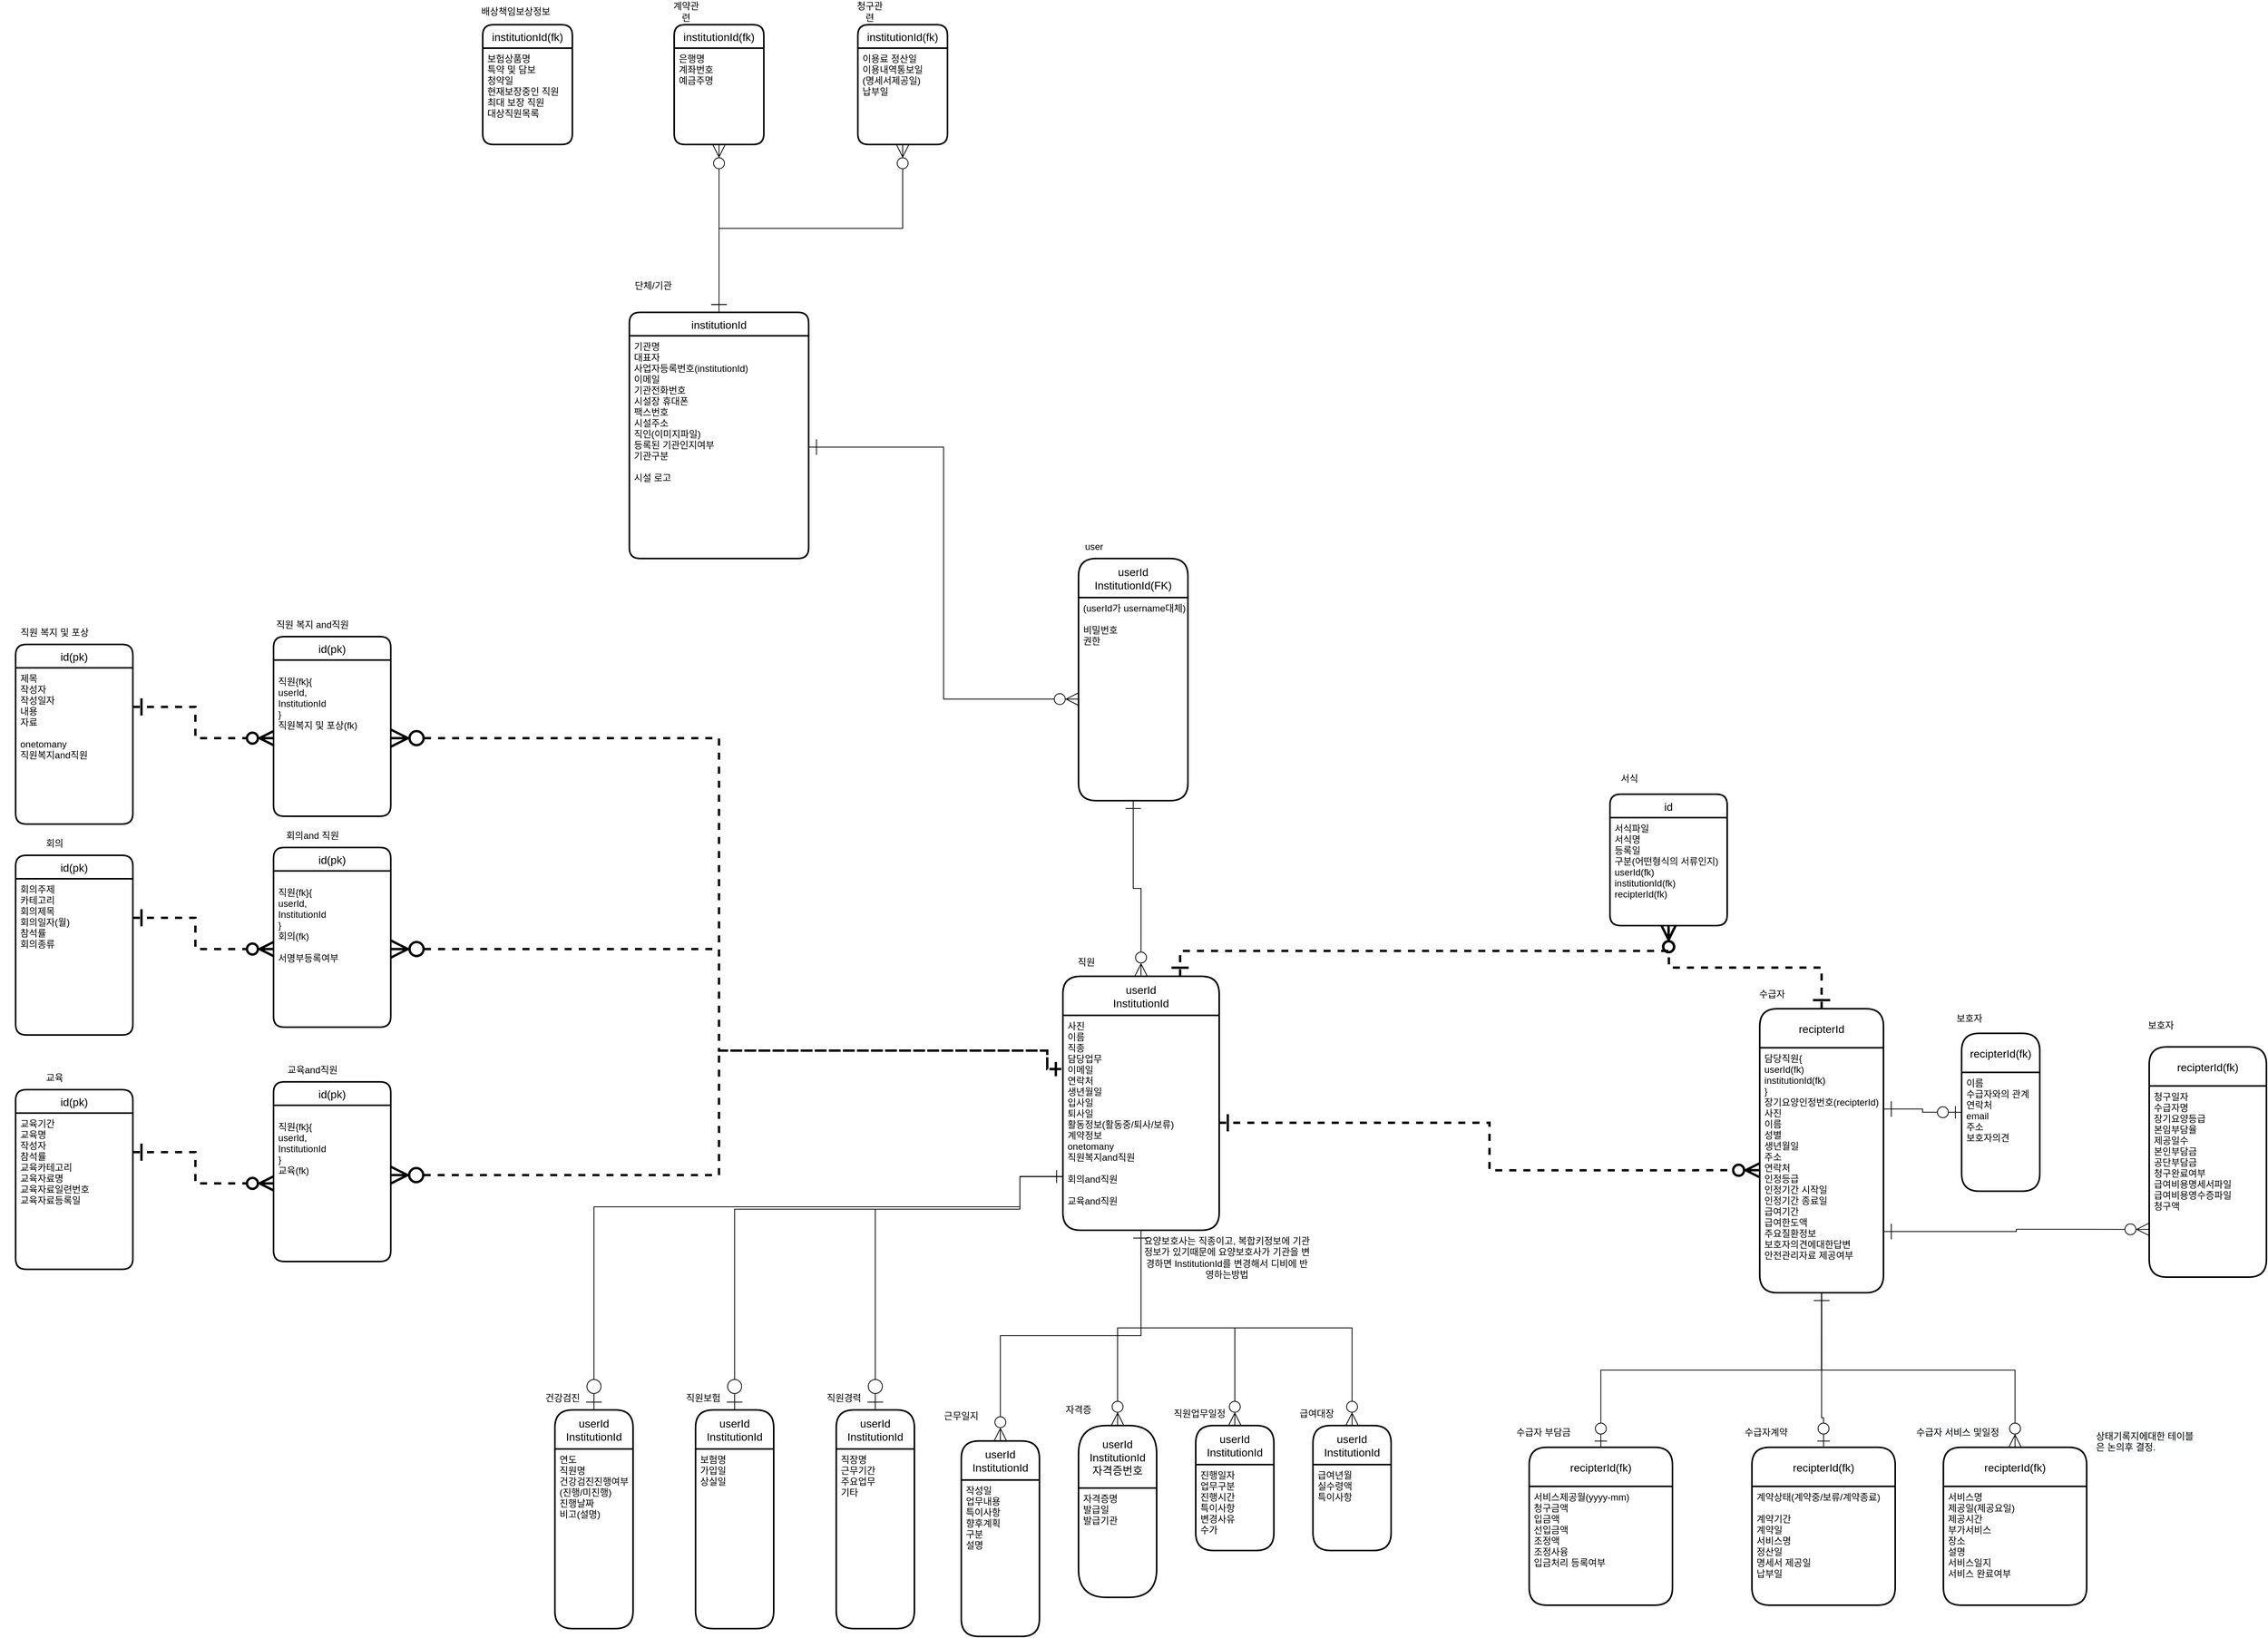 <mxfile version="17.4.5" type="github">
  <diagram id="R2lEEEUBdFMjLlhIrx00" name="Page-1">
    <mxGraphModel dx="5253" dy="3680" grid="1" gridSize="10" guides="1" tooltips="1" connect="1" arrows="1" fold="1" page="1" pageScale="1" pageWidth="850" pageHeight="1100" math="0" shadow="0" extFonts="Permanent Marker^https://fonts.googleapis.com/css?family=Permanent+Marker">
      <root>
        <mxCell id="0" />
        <mxCell id="1" parent="0" />
        <mxCell id="DIDQX_OVSp32dabbZ__B-63" style="edgeStyle=orthogonalEdgeStyle;rounded=0;orthogonalLoop=1;jettySize=auto;html=1;exitX=0.5;exitY=1;exitDx=0;exitDy=0;entryX=0.5;entryY=0;entryDx=0;entryDy=0;startArrow=ERone;startFill=0;endArrow=ERzeroToMany;endFill=0;startSize=18;endSize=14;" edge="1" parent="1" source="DIDQX_OVSp32dabbZ__B-9" target="DIDQX_OVSp32dabbZ__B-27">
          <mxGeometry relative="1" as="geometry" />
        </mxCell>
        <mxCell id="DIDQX_OVSp32dabbZ__B-64" style="edgeStyle=orthogonalEdgeStyle;rounded=0;orthogonalLoop=1;jettySize=auto;html=1;exitX=0.5;exitY=1;exitDx=0;exitDy=0;startArrow=ERone;startFill=0;endArrow=ERzeroToMany;endFill=0;startSize=18;endSize=14;" edge="1" parent="1" source="DIDQX_OVSp32dabbZ__B-9" target="DIDQX_OVSp32dabbZ__B-25">
          <mxGeometry relative="1" as="geometry">
            <mxPoint x="230" y="480" as="sourcePoint" />
            <mxPoint x="530" y="580" as="targetPoint" />
          </mxGeometry>
        </mxCell>
        <mxCell id="DIDQX_OVSp32dabbZ__B-65" style="edgeStyle=orthogonalEdgeStyle;rounded=0;orthogonalLoop=1;jettySize=auto;html=1;exitX=0.5;exitY=1;exitDx=0;exitDy=0;startArrow=ERone;startFill=0;endArrow=ERzeroToMany;endFill=0;startSize=18;endSize=14;entryX=0.5;entryY=0;entryDx=0;entryDy=0;" edge="1" parent="1" source="DIDQX_OVSp32dabbZ__B-9" target="DIDQX_OVSp32dabbZ__B-14">
          <mxGeometry relative="1" as="geometry">
            <mxPoint x="230" y="480" as="sourcePoint" />
            <mxPoint x="380" y="580" as="targetPoint" />
          </mxGeometry>
        </mxCell>
        <mxCell id="DIDQX_OVSp32dabbZ__B-66" style="edgeStyle=orthogonalEdgeStyle;rounded=0;orthogonalLoop=1;jettySize=auto;html=1;exitX=0.5;exitY=1;exitDx=0;exitDy=0;startArrow=ERone;startFill=0;endArrow=ERzeroToMany;endFill=0;startSize=18;endSize=14;entryX=0.5;entryY=0;entryDx=0;entryDy=0;" edge="1" parent="1" source="DIDQX_OVSp32dabbZ__B-9" target="DIDQX_OVSp32dabbZ__B-18">
          <mxGeometry relative="1" as="geometry">
            <mxPoint x="230" y="480" as="sourcePoint" />
            <mxPoint x="230" y="580" as="targetPoint" />
          </mxGeometry>
        </mxCell>
        <mxCell id="DIDQX_OVSp32dabbZ__B-67" style="edgeStyle=orthogonalEdgeStyle;rounded=0;orthogonalLoop=1;jettySize=auto;html=1;exitX=1;exitY=0.5;exitDx=0;exitDy=0;startArrow=ERone;startFill=0;endArrow=ERzeroToMany;endFill=0;startSize=18;endSize=14;entryX=0;entryY=0.5;entryDx=0;entryDy=0;" edge="1" parent="1" source="DIDQX_OVSp32dabbZ__B-3" target="DIDQX_OVSp32dabbZ__B-7">
          <mxGeometry relative="1" as="geometry">
            <mxPoint x="-360" y="30" as="sourcePoint" />
            <mxPoint x="-510" y="130" as="targetPoint" />
          </mxGeometry>
        </mxCell>
        <mxCell id="DIDQX_OVSp32dabbZ__B-68" style="edgeStyle=orthogonalEdgeStyle;rounded=0;orthogonalLoop=1;jettySize=auto;html=1;exitX=0.5;exitY=1;exitDx=0;exitDy=0;startArrow=ERone;startFill=0;endArrow=ERzeroToMany;endFill=0;startSize=18;endSize=14;entryX=0.5;entryY=0;entryDx=0;entryDy=0;" edge="1" parent="1" source="DIDQX_OVSp32dabbZ__B-7" target="DIDQX_OVSp32dabbZ__B-8">
          <mxGeometry relative="1" as="geometry">
            <mxPoint x="145" y="210" as="sourcePoint" />
            <mxPoint x="-5" y="310" as="targetPoint" />
          </mxGeometry>
        </mxCell>
        <mxCell id="DIDQX_OVSp32dabbZ__B-72" style="edgeStyle=orthogonalEdgeStyle;rounded=0;orthogonalLoop=1;jettySize=auto;html=1;exitX=1;exitY=0.5;exitDx=0;exitDy=0;startArrow=ERone;startFill=0;endArrow=ERzeroToMany;endFill=0;startSize=18;endSize=14;entryX=0;entryY=0.5;entryDx=0;entryDy=0;dashed=1;strokeWidth=3;" edge="1" parent="1" source="DIDQX_OVSp32dabbZ__B-9" target="DIDQX_OVSp32dabbZ__B-30">
          <mxGeometry relative="1" as="geometry">
            <mxPoint x="230" y="130" as="sourcePoint" />
            <mxPoint x="230" y="200" as="targetPoint" />
          </mxGeometry>
        </mxCell>
        <mxCell id="DIDQX_OVSp32dabbZ__B-73" style="edgeStyle=orthogonalEdgeStyle;rounded=0;orthogonalLoop=1;jettySize=auto;html=1;exitX=1;exitY=0.25;exitDx=0;exitDy=0;startArrow=ERone;startFill=0;endArrow=ERzeroToOne;endFill=0;startSize=18;endSize=14;entryX=0;entryY=0.5;entryDx=0;entryDy=0;" edge="1" parent="1" source="DIDQX_OVSp32dabbZ__B-30" target="DIDQX_OVSp32dabbZ__B-31">
          <mxGeometry relative="1" as="geometry">
            <mxPoint x="450" y="90" as="sourcePoint" />
            <mxPoint x="450" y="160" as="targetPoint" />
          </mxGeometry>
        </mxCell>
        <mxCell id="DIDQX_OVSp32dabbZ__B-117" style="edgeStyle=orthogonalEdgeStyle;rounded=0;orthogonalLoop=1;jettySize=auto;html=1;exitX=0.5;exitY=0;exitDx=0;exitDy=0;startArrow=ERzeroToOne;startFill=0;endArrow=ERone;endFill=0;startSize=18;endSize=14;entryX=0;entryY=0.75;entryDx=0;entryDy=0;" edge="1" parent="1" source="DIDQX_OVSp32dabbZ__B-114" target="DIDQX_OVSp32dabbZ__B-9">
          <mxGeometry relative="1" as="geometry">
            <mxPoint x="70" y="327.5" as="sourcePoint" />
            <mxPoint x="170" y="325.0" as="targetPoint" />
            <Array as="points">
              <mxPoint x="-610" y="413" />
              <mxPoint x="-425" y="413" />
            </Array>
          </mxGeometry>
        </mxCell>
        <mxCell id="DIDQX_OVSp32dabbZ__B-120" style="edgeStyle=orthogonalEdgeStyle;rounded=0;orthogonalLoop=1;jettySize=auto;html=1;exitX=0.5;exitY=0;exitDx=0;exitDy=0;startArrow=ERzeroToOne;startFill=0;endArrow=ERone;endFill=0;startSize=18;endSize=14;entryX=0;entryY=0.75;entryDx=0;entryDy=0;" edge="1" parent="1" source="DIDQX_OVSp32dabbZ__B-118" target="DIDQX_OVSp32dabbZ__B-9">
          <mxGeometry relative="1" as="geometry">
            <mxPoint x="-110" y="550" as="sourcePoint" />
            <mxPoint x="175.0" y="470.0" as="targetPoint" />
            <Array as="points">
              <mxPoint x="-790" y="413" />
              <mxPoint x="-425" y="413" />
            </Array>
          </mxGeometry>
        </mxCell>
        <mxCell id="DIDQX_OVSp32dabbZ__B-122" value="" style="group" vertex="1" connectable="0" parent="1">
          <mxGeometry x="-370" y="80" width="200" height="360" as="geometry" />
        </mxCell>
        <mxCell id="DIDQX_OVSp32dabbZ__B-8" value="userId&#xa;InstitutionId" style="swimlane;childLayout=stackLayout;horizontal=1;startSize=50;horizontalStack=0;rounded=1;fontSize=14;fontStyle=0;strokeWidth=2;resizeParent=0;resizeLast=1;shadow=0;dashed=0;align=center;" vertex="1" parent="DIDQX_OVSp32dabbZ__B-122">
          <mxGeometry y="34.839" width="200" height="325.161" as="geometry" />
        </mxCell>
        <mxCell id="DIDQX_OVSp32dabbZ__B-9" value="사진&#xa;이름&#xa;직종&#xa;담당업무&#xa;이메일&#xa;연락처&#xa;생년월일&#xa;입사일&#xa;퇴사일&#xa;활동정보(활동중/퇴사/보류)&#xa;계약정보&#xa;onetomany&#xa;직원복지and직원&#xa;&#xa;회의and직원&#xa;&#xa;교육and직원" style="align=left;strokeColor=none;fillColor=none;spacingLeft=4;fontSize=12;verticalAlign=top;resizable=0;rotatable=0;part=1;" vertex="1" parent="DIDQX_OVSp32dabbZ__B-8">
          <mxGeometry y="50" width="200" height="275.161" as="geometry" />
        </mxCell>
        <mxCell id="DIDQX_OVSp32dabbZ__B-107" value="직원&lt;span style=&quot;color: rgba(0 , 0 , 0 , 0) ; font-family: monospace ; font-size: 0px&quot;&gt;%3CmxGraphModel%3E%3Croot%3E%3CmxCell%20id%3D%220%22%2F%3E%3CmxCell%20id%3D%221%22%20parent%3D%220%22%2F%3E%3CmxCell%20id%3D%222%22%20value%3D%22%EC%84%9C%EC%8B%9D%22%20style%3D%22text%3Bhtml%3D1%3BstrokeColor%3Dnone%3BfillColor%3Dnone%3Balign%3Dcenter%3BverticalAlign%3Dmiddle%3BwhiteSpace%3Dwrap%3Brounded%3D0%3B%22%20vertex%3D%221%22%20parent%3D%221%22%3E%3CmxGeometry%20x%3D%22330%22%20y%3D%22-60%22%20width%3D%2260%22%20height%3D%2230%22%20as%3D%22geometry%22%2F%3E%3C%2FmxCell%3E%3C%2Froot%3E%3C%2FmxGraphModel%3E&lt;/span&gt;" style="text;html=1;strokeColor=none;fillColor=none;align=center;verticalAlign=middle;whiteSpace=wrap;rounded=0;" vertex="1" parent="DIDQX_OVSp32dabbZ__B-122">
          <mxGeometry width="60" height="34.839" as="geometry" />
        </mxCell>
        <mxCell id="DIDQX_OVSp32dabbZ__B-123" value="" style="group" vertex="1" connectable="0" parent="1">
          <mxGeometry x="-860" y="640" width="120" height="310" as="geometry" />
        </mxCell>
        <mxCell id="DIDQX_OVSp32dabbZ__B-118" value="userId&#xa;InstitutionId" style="swimlane;childLayout=stackLayout;horizontal=1;startSize=50;horizontalStack=0;rounded=1;fontSize=14;fontStyle=0;strokeWidth=2;resizeParent=0;resizeLast=1;shadow=0;dashed=0;align=center;" vertex="1" parent="DIDQX_OVSp32dabbZ__B-123">
          <mxGeometry x="20" y="30" width="100" height="280" as="geometry" />
        </mxCell>
        <mxCell id="DIDQX_OVSp32dabbZ__B-119" value="보험명&#xa;가입일&#xa;상실일&#xa;" style="align=left;strokeColor=none;fillColor=none;spacingLeft=4;fontSize=12;verticalAlign=top;resizable=0;rotatable=0;part=1;" vertex="1" parent="DIDQX_OVSp32dabbZ__B-118">
          <mxGeometry y="50" width="100" height="230" as="geometry" />
        </mxCell>
        <mxCell id="DIDQX_OVSp32dabbZ__B-121" value="직원보험" style="text;html=1;strokeColor=none;fillColor=none;align=center;verticalAlign=middle;whiteSpace=wrap;rounded=0;" vertex="1" parent="DIDQX_OVSp32dabbZ__B-123">
          <mxGeometry width="60" height="30" as="geometry" />
        </mxCell>
        <mxCell id="DIDQX_OVSp32dabbZ__B-124" value="" style="group" vertex="1" connectable="0" parent="1">
          <mxGeometry x="-680" y="640" width="120" height="310" as="geometry" />
        </mxCell>
        <mxCell id="DIDQX_OVSp32dabbZ__B-114" value="userId&#xa;InstitutionId" style="swimlane;childLayout=stackLayout;horizontal=1;startSize=50;horizontalStack=0;rounded=1;fontSize=14;fontStyle=0;strokeWidth=2;resizeParent=0;resizeLast=1;shadow=0;dashed=0;align=center;" vertex="1" parent="DIDQX_OVSp32dabbZ__B-124">
          <mxGeometry x="20" y="30" width="100" height="280" as="geometry" />
        </mxCell>
        <mxCell id="DIDQX_OVSp32dabbZ__B-115" value="직장명&#xa;근무기간&#xa;주요업무&#xa;기타" style="align=left;strokeColor=none;fillColor=none;spacingLeft=4;fontSize=12;verticalAlign=top;resizable=0;rotatable=0;part=1;" vertex="1" parent="DIDQX_OVSp32dabbZ__B-114">
          <mxGeometry y="50" width="100" height="230" as="geometry" />
        </mxCell>
        <mxCell id="DIDQX_OVSp32dabbZ__B-116" value="직원경력" style="text;html=1;strokeColor=none;fillColor=none;align=center;verticalAlign=middle;whiteSpace=wrap;rounded=0;" vertex="1" parent="DIDQX_OVSp32dabbZ__B-124">
          <mxGeometry width="60" height="30" as="geometry" />
        </mxCell>
        <mxCell id="DIDQX_OVSp32dabbZ__B-125" value="" style="group" vertex="1" connectable="0" parent="1">
          <mxGeometry x="-530" y="655" width="130" height="305" as="geometry" />
        </mxCell>
        <mxCell id="DIDQX_OVSp32dabbZ__B-18" value="userId&#xa;InstitutionId" style="swimlane;childLayout=stackLayout;horizontal=1;startSize=50;horizontalStack=0;rounded=1;fontSize=14;fontStyle=0;strokeWidth=2;resizeParent=0;resizeLast=1;shadow=0;dashed=0;align=center;" vertex="1" parent="DIDQX_OVSp32dabbZ__B-125">
          <mxGeometry x="30" y="54.744" width="100" height="250.256" as="geometry" />
        </mxCell>
        <mxCell id="DIDQX_OVSp32dabbZ__B-19" value="작성일&#xa;업무내용&#xa;특이사항&#xa;향후계획&#xa;구분&#xa;설명" style="align=left;strokeColor=none;fillColor=none;spacingLeft=4;fontSize=12;verticalAlign=top;resizable=0;rotatable=0;part=1;" vertex="1" parent="DIDQX_OVSp32dabbZ__B-18">
          <mxGeometry y="50" width="100" height="200.256" as="geometry" />
        </mxCell>
        <mxCell id="DIDQX_OVSp32dabbZ__B-110" value="근무일지&lt;span style=&quot;color: rgba(0 , 0 , 0 , 0) ; font-family: monospace ; font-size: 0px&quot;&gt;%3CmxGraphModel%3E%3Croot%3E%3CmxCell%20id%3D%220%22%2F%3E%3CmxCell%20id%3D%221%22%20parent%3D%220%22%2F%3E%3CmxCell%20id%3D%222%22%20value%3D%22%EC%84%9C%EC%8B%9D%22%20style%3D%22text%3Bhtml%3D1%3BstrokeColor%3Dnone%3BfillColor%3Dnone%3Balign%3Dcenter%3BverticalAlign%3Dmiddle%3BwhiteSpace%3Dwrap%3Brounded%3D0%3B%22%20vertex%3D%221%22%20parent%3D%221%22%3E%3CmxGeometry%20x%3D%22330%22%20y%3D%22-60%22%20width%3D%2260%22%20height%3D%2230%22%20as%3D%22geometry%22%2F%3E%3C%2FmxCell%3E%3C%2Froot%3E%3C%2FmxGraphModel%3E&lt;/span&gt;" style="text;html=1;strokeColor=none;fillColor=none;align=center;verticalAlign=middle;whiteSpace=wrap;rounded=0;" vertex="1" parent="DIDQX_OVSp32dabbZ__B-125">
          <mxGeometry width="60" height="46.923" as="geometry" />
        </mxCell>
        <mxCell id="DIDQX_OVSp32dabbZ__B-126" value="" style="group" vertex="1" connectable="0" parent="1">
          <mxGeometry x="-380" y="655" width="130" height="255" as="geometry" />
        </mxCell>
        <mxCell id="DIDQX_OVSp32dabbZ__B-14" value="userId&#xa;InstitutionId&#xa;자격증번호" style="swimlane;childLayout=stackLayout;horizontal=1;startSize=80;horizontalStack=0;rounded=1;fontSize=14;fontStyle=0;strokeWidth=2;resizeParent=0;resizeLast=1;shadow=0;dashed=0;align=center;" vertex="1" parent="DIDQX_OVSp32dabbZ__B-126">
          <mxGeometry x="30" y="35" width="100" height="220" as="geometry" />
        </mxCell>
        <mxCell id="DIDQX_OVSp32dabbZ__B-15" value="자격증명&#xa;발급일&#xa;발급기관" style="align=left;strokeColor=none;fillColor=none;spacingLeft=4;fontSize=12;verticalAlign=top;resizable=0;rotatable=0;part=1;" vertex="1" parent="DIDQX_OVSp32dabbZ__B-14">
          <mxGeometry y="80" width="100" height="140" as="geometry" />
        </mxCell>
        <mxCell id="DIDQX_OVSp32dabbZ__B-111" value="자격증" style="text;html=1;strokeColor=none;fillColor=none;align=center;verticalAlign=middle;whiteSpace=wrap;rounded=0;" vertex="1" parent="DIDQX_OVSp32dabbZ__B-126">
          <mxGeometry width="60" height="30" as="geometry" />
        </mxCell>
        <mxCell id="DIDQX_OVSp32dabbZ__B-127" value="" style="group" vertex="1" connectable="0" parent="1">
          <mxGeometry x="-230" y="660" width="130" height="190" as="geometry" />
        </mxCell>
        <mxCell id="DIDQX_OVSp32dabbZ__B-25" value="userId&#xa;InstitutionId" style="swimlane;childLayout=stackLayout;horizontal=1;startSize=50;horizontalStack=0;rounded=1;fontSize=14;fontStyle=0;strokeWidth=2;resizeParent=0;resizeLast=1;shadow=0;dashed=0;align=center;" vertex="1" parent="DIDQX_OVSp32dabbZ__B-127">
          <mxGeometry x="30" y="30" width="100" height="160" as="geometry" />
        </mxCell>
        <mxCell id="DIDQX_OVSp32dabbZ__B-26" value="진행일자&#xa;업무구분&#xa;진행시간&#xa;특이사항&#xa;변경사유&#xa;수가" style="align=left;strokeColor=none;fillColor=none;spacingLeft=4;fontSize=12;verticalAlign=top;resizable=0;rotatable=0;part=1;" vertex="1" parent="DIDQX_OVSp32dabbZ__B-25">
          <mxGeometry y="50" width="100" height="110" as="geometry" />
        </mxCell>
        <mxCell id="DIDQX_OVSp32dabbZ__B-112" value="직원업무일정" style="text;html=1;strokeColor=none;fillColor=none;align=center;verticalAlign=middle;whiteSpace=wrap;rounded=0;" vertex="1" parent="DIDQX_OVSp32dabbZ__B-127">
          <mxGeometry width="70" height="30" as="geometry" />
        </mxCell>
        <mxCell id="DIDQX_OVSp32dabbZ__B-128" value="" style="group" vertex="1" connectable="0" parent="1">
          <mxGeometry x="-80" y="660" width="130" height="190" as="geometry" />
        </mxCell>
        <mxCell id="DIDQX_OVSp32dabbZ__B-27" value="userId&#xa;InstitutionId" style="swimlane;childLayout=stackLayout;horizontal=1;startSize=50;horizontalStack=0;rounded=1;fontSize=14;fontStyle=0;strokeWidth=2;resizeParent=0;resizeLast=1;shadow=0;dashed=0;align=center;" vertex="1" parent="DIDQX_OVSp32dabbZ__B-128">
          <mxGeometry x="30" y="30" width="100" height="160" as="geometry" />
        </mxCell>
        <mxCell id="DIDQX_OVSp32dabbZ__B-28" value="급여년월&#xa;실수령액&#xa;특이사항" style="align=left;strokeColor=none;fillColor=none;spacingLeft=4;fontSize=12;verticalAlign=top;resizable=0;rotatable=0;part=1;" vertex="1" parent="DIDQX_OVSp32dabbZ__B-27">
          <mxGeometry y="50" width="100" height="110" as="geometry" />
        </mxCell>
        <mxCell id="DIDQX_OVSp32dabbZ__B-113" value="급여대장" style="text;html=1;strokeColor=none;fillColor=none;align=center;verticalAlign=middle;whiteSpace=wrap;rounded=0;" vertex="1" parent="DIDQX_OVSp32dabbZ__B-128">
          <mxGeometry width="70" height="30" as="geometry" />
        </mxCell>
        <mxCell id="DIDQX_OVSp32dabbZ__B-129" value="" style="group" vertex="1" connectable="0" parent="1">
          <mxGeometry x="490" y="120" width="190" height="400" as="geometry" />
        </mxCell>
        <mxCell id="DIDQX_OVSp32dabbZ__B-29" value="recipterId" style="swimlane;childLayout=stackLayout;horizontal=1;startSize=50;horizontalStack=0;rounded=1;fontSize=14;fontStyle=0;strokeWidth=2;resizeParent=0;resizeLast=1;shadow=0;dashed=0;align=center;" vertex="1" parent="DIDQX_OVSp32dabbZ__B-129">
          <mxGeometry x="31.667" y="36.364" width="158.333" height="363.636" as="geometry" />
        </mxCell>
        <mxCell id="DIDQX_OVSp32dabbZ__B-30" value="담당직원{&#xa;userId(fk)&#xa;institutionId(fk)&#xa;}&#xa;장기요양인정번호(recipterId)&#xa;사진&#xa;이름&#xa;성별&#xa;생년월일&#xa;주소&#xa;연락처&#xa;인정등급&#xa;인정기간 시작일&#xa;인정기간 종료일&#xa;급여기간&#xa;급여한도액&#xa;주요질환정보&#xa;보호자의견에대한답변&#xa;안전관리자료 제공여부" style="align=left;strokeColor=none;fillColor=none;spacingLeft=4;fontSize=12;verticalAlign=top;resizable=0;rotatable=0;part=1;" vertex="1" parent="DIDQX_OVSp32dabbZ__B-29">
          <mxGeometry y="50" width="158.333" height="313.636" as="geometry" />
        </mxCell>
        <mxCell id="DIDQX_OVSp32dabbZ__B-108" value="수급자&lt;span style=&quot;color: rgba(0 , 0 , 0 , 0) ; font-family: monospace ; font-size: 0px&quot;&gt;%3CmxGraphModel%3E%3Croot%3E%3CmxCell%20id%3D%220%22%2F%3E%3CmxCell%20id%3D%221%22%20parent%3D%220%22%2F%3E%3CmxCell%20id%3D%222%22%20value%3D%22%EC%84%9C%EC%8B%9D%22%20style%3D%22text%3Bhtml%3D1%3BstrokeColor%3Dnone%3BfillColor%3Dnone%3Balign%3Dcenter%3BverticalAlign%3Dmiddle%3BwhiteSpace%3Dwrap%3Brounded%3D0%3B%22%20vertex%3D%221%22%20parent%3D%221%22%3E%3CmxGeometry%20x%3D%22330%22%20y%3D%22-60%22%20width%3D%2260%22%20height%3D%2230%22%20as%3D%22geometry%22%2F%3E%3C%2FmxCell%3E%3C%2Froot%3E%3C%2FmxGraphModel%3E&lt;/span&gt;" style="text;html=1;strokeColor=none;fillColor=none;align=center;verticalAlign=middle;whiteSpace=wrap;rounded=0;" vertex="1" parent="DIDQX_OVSp32dabbZ__B-129">
          <mxGeometry width="95" height="36.364" as="geometry" />
        </mxCell>
        <mxCell id="DIDQX_OVSp32dabbZ__B-130" value="" style="group" vertex="1" connectable="0" parent="1">
          <mxGeometry x="760" y="150" width="120" height="240" as="geometry" />
        </mxCell>
        <mxCell id="DIDQX_OVSp32dabbZ__B-31" value="recipterId(fk)" style="swimlane;childLayout=stackLayout;horizontal=1;startSize=50;horizontalStack=0;rounded=1;fontSize=14;fontStyle=0;strokeWidth=2;resizeParent=0;resizeLast=1;shadow=0;dashed=0;align=center;" vertex="1" parent="DIDQX_OVSp32dabbZ__B-130">
          <mxGeometry x="20" y="37.895" width="100" height="202.105" as="geometry" />
        </mxCell>
        <mxCell id="DIDQX_OVSp32dabbZ__B-32" value="이름&#xa;수급자와의 관계&#xa;연락처&#xa;email&#xa;주소&#xa;보호자의견&#xa;" style="align=left;strokeColor=none;fillColor=none;spacingLeft=4;fontSize=12;verticalAlign=top;resizable=0;rotatable=0;part=1;" vertex="1" parent="DIDQX_OVSp32dabbZ__B-31">
          <mxGeometry y="50" width="100" height="152.105" as="geometry" />
        </mxCell>
        <mxCell id="DIDQX_OVSp32dabbZ__B-109" value="보호자" style="text;html=1;strokeColor=none;fillColor=none;align=center;verticalAlign=middle;whiteSpace=wrap;rounded=0;" vertex="1" parent="DIDQX_OVSp32dabbZ__B-130">
          <mxGeometry width="60" height="37.895" as="geometry" />
        </mxCell>
        <mxCell id="DIDQX_OVSp32dabbZ__B-131" value="" style="group" vertex="1" connectable="0" parent="1">
          <mxGeometry x="-940" y="-790" width="260" height="370" as="geometry" />
        </mxCell>
        <mxCell id="DIDQX_OVSp32dabbZ__B-106" value="단체/기관" style="text;html=1;strokeColor=none;fillColor=none;align=center;verticalAlign=middle;whiteSpace=wrap;rounded=0;" vertex="1" parent="DIDQX_OVSp32dabbZ__B-131">
          <mxGeometry width="91.765" height="41.111" as="geometry" />
        </mxCell>
        <mxCell id="DIDQX_OVSp32dabbZ__B-2" value="institutionId" style="swimlane;childLayout=stackLayout;horizontal=1;startSize=30;horizontalStack=0;rounded=1;fontSize=14;fontStyle=0;strokeWidth=2;resizeParent=0;resizeLast=1;shadow=0;dashed=0;align=center;" vertex="1" parent="DIDQX_OVSp32dabbZ__B-131">
          <mxGeometry x="15.294" y="54.815" width="229.412" height="315.185" as="geometry">
            <mxRectangle x="-10" y="-20" width="100" height="30" as="alternateBounds" />
          </mxGeometry>
        </mxCell>
        <mxCell id="DIDQX_OVSp32dabbZ__B-3" value="기관명&#xa;대표자&#xa;사업자등록번호(institutionId)&#xa;이메일&#xa;기관전화번호&#xa;시설장 휴대폰&#xa;팩스번호&#xa;시설주소&#xa;직인(이미지파일)&#xa;등록된 기관인지여부&#xa;기관구분&#xa;&#xa;시설 로고&#xa;" style="align=left;strokeColor=none;fillColor=none;spacingLeft=4;fontSize=12;verticalAlign=top;resizable=0;rotatable=0;part=1;" vertex="1" parent="DIDQX_OVSp32dabbZ__B-2">
          <mxGeometry y="30" width="229.412" height="285.185" as="geometry" />
        </mxCell>
        <mxCell id="DIDQX_OVSp32dabbZ__B-132" value="" style="group" vertex="1" connectable="0" parent="1">
          <mxGeometry x="-380" y="-450" width="170" height="340" as="geometry" />
        </mxCell>
        <mxCell id="DIDQX_OVSp32dabbZ__B-6" value="userId&#xa;InstitutionId(FK)" style="swimlane;childLayout=stackLayout;horizontal=1;startSize=50;horizontalStack=0;rounded=1;fontSize=14;fontStyle=0;strokeWidth=2;resizeParent=0;resizeLast=1;shadow=0;dashed=0;align=center;" vertex="1" parent="DIDQX_OVSp32dabbZ__B-132">
          <mxGeometry x="30" y="30" width="140" height="310" as="geometry" />
        </mxCell>
        <mxCell id="DIDQX_OVSp32dabbZ__B-7" value="(userId가 username대체)&#xa;&#xa;비밀번호&#xa;권한&#xa;" style="align=left;strokeColor=none;fillColor=none;spacingLeft=4;fontSize=12;verticalAlign=top;resizable=0;rotatable=0;part=1;" vertex="1" parent="DIDQX_OVSp32dabbZ__B-6">
          <mxGeometry y="50" width="140" height="260" as="geometry" />
        </mxCell>
        <mxCell id="DIDQX_OVSp32dabbZ__B-105" value="user" style="text;html=1;strokeColor=none;fillColor=none;align=center;verticalAlign=middle;whiteSpace=wrap;rounded=0;" vertex="1" parent="DIDQX_OVSp32dabbZ__B-132">
          <mxGeometry width="100" height="30" as="geometry" />
        </mxCell>
        <mxCell id="DIDQX_OVSp32dabbZ__B-133" value="" style="group" vertex="1" connectable="0" parent="1">
          <mxGeometry x="330" y="-170" width="150" height="220" as="geometry" />
        </mxCell>
        <mxCell id="DIDQX_OVSp32dabbZ__B-74" value="id" style="swimlane;childLayout=stackLayout;horizontal=1;startSize=30;horizontalStack=0;rounded=1;fontSize=14;fontStyle=0;strokeWidth=2;resizeParent=0;resizeLast=1;shadow=0;dashed=0;align=center;" vertex="1" parent="DIDQX_OVSp32dabbZ__B-133">
          <mxGeometry y="51.765" width="150" height="168.235" as="geometry" />
        </mxCell>
        <mxCell id="DIDQX_OVSp32dabbZ__B-75" value="서식파일&#xa;서식명&#xa;등록일&#xa;구분(어떤형식의 서류인지)&#xa;userId(fk)&#xa;institutionId(fk)&#xa;recipterId(fk)" style="align=left;strokeColor=none;fillColor=none;spacingLeft=4;fontSize=12;verticalAlign=top;resizable=0;rotatable=0;part=1;" vertex="1" parent="DIDQX_OVSp32dabbZ__B-74">
          <mxGeometry y="30" width="150" height="138.235" as="geometry" />
        </mxCell>
        <mxCell id="DIDQX_OVSp32dabbZ__B-104" value="서식" style="text;html=1;strokeColor=none;fillColor=none;align=center;verticalAlign=middle;whiteSpace=wrap;rounded=0;" vertex="1" parent="DIDQX_OVSp32dabbZ__B-133">
          <mxGeometry y="12.941" width="50" height="38.824" as="geometry" />
        </mxCell>
        <mxCell id="DIDQX_OVSp32dabbZ__B-136" style="edgeStyle=orthogonalEdgeStyle;rounded=0;orthogonalLoop=1;jettySize=auto;html=1;exitX=0.75;exitY=0;exitDx=0;exitDy=0;startArrow=ERone;startFill=0;endArrow=ERzeroToMany;endFill=0;startSize=18;endSize=14;entryX=0.5;entryY=1;entryDx=0;entryDy=0;dashed=1;strokeWidth=3;" edge="1" parent="1" source="DIDQX_OVSp32dabbZ__B-8" target="DIDQX_OVSp32dabbZ__B-75">
          <mxGeometry relative="1" as="geometry">
            <mxPoint x="240" y="130" as="sourcePoint" />
            <mxPoint x="330" y="140" as="targetPoint" />
          </mxGeometry>
        </mxCell>
        <mxCell id="DIDQX_OVSp32dabbZ__B-137" style="edgeStyle=orthogonalEdgeStyle;rounded=0;orthogonalLoop=1;jettySize=auto;html=1;startArrow=ERone;startFill=0;endArrow=ERzeroToMany;endFill=0;startSize=18;endSize=14;entryX=0.5;entryY=1;entryDx=0;entryDy=0;dashed=1;exitX=0.5;exitY=0;exitDx=0;exitDy=0;strokeWidth=3;" edge="1" parent="1" source="DIDQX_OVSp32dabbZ__B-29">
          <mxGeometry relative="1" as="geometry">
            <mxPoint x="405" y="190" as="sourcePoint" />
            <mxPoint x="405" y="50" as="targetPoint" />
          </mxGeometry>
        </mxCell>
        <mxCell id="DIDQX_OVSp32dabbZ__B-138" value="" style="group" vertex="1" connectable="0" parent="1">
          <mxGeometry x="-1040" y="640" width="120" height="310" as="geometry" />
        </mxCell>
        <mxCell id="DIDQX_OVSp32dabbZ__B-139" value="userId&#xa;InstitutionId" style="swimlane;childLayout=stackLayout;horizontal=1;startSize=50;horizontalStack=0;rounded=1;fontSize=14;fontStyle=0;strokeWidth=2;resizeParent=0;resizeLast=1;shadow=0;dashed=0;align=center;" vertex="1" parent="DIDQX_OVSp32dabbZ__B-138">
          <mxGeometry x="20" y="30" width="100" height="280" as="geometry" />
        </mxCell>
        <mxCell id="DIDQX_OVSp32dabbZ__B-140" value="연도&#xa;직원명&#xa;건강검진진행여부&#xa;(진행/미진행)&#xa;진행날짜&#xa;비고(설명)" style="align=left;strokeColor=none;fillColor=none;spacingLeft=4;fontSize=12;verticalAlign=top;resizable=0;rotatable=0;part=1;" vertex="1" parent="DIDQX_OVSp32dabbZ__B-139">
          <mxGeometry y="50" width="100" height="230" as="geometry" />
        </mxCell>
        <mxCell id="DIDQX_OVSp32dabbZ__B-141" value="건강검진" style="text;html=1;strokeColor=none;fillColor=none;align=center;verticalAlign=middle;whiteSpace=wrap;rounded=0;" vertex="1" parent="DIDQX_OVSp32dabbZ__B-138">
          <mxGeometry width="60" height="30" as="geometry" />
        </mxCell>
        <mxCell id="DIDQX_OVSp32dabbZ__B-143" style="edgeStyle=orthogonalEdgeStyle;rounded=0;orthogonalLoop=1;jettySize=auto;html=1;exitX=0.5;exitY=0;exitDx=0;exitDy=0;startArrow=ERzeroToOne;startFill=0;endArrow=ERone;endFill=0;startSize=18;endSize=14;entryX=0;entryY=0.75;entryDx=0;entryDy=0;" edge="1" parent="1" source="DIDQX_OVSp32dabbZ__B-139" target="DIDQX_OVSp32dabbZ__B-9">
          <mxGeometry relative="1" as="geometry">
            <mxPoint x="-790" y="667.5" as="sourcePoint" />
            <mxPoint x="-400" y="380" as="targetPoint" />
            <Array as="points">
              <mxPoint x="-970" y="410" />
              <mxPoint x="-425" y="410" />
              <mxPoint x="-425" y="371" />
            </Array>
          </mxGeometry>
        </mxCell>
        <mxCell id="DIDQX_OVSp32dabbZ__B-153" value="" style="group" vertex="1" connectable="0" parent="1">
          <mxGeometry x="475" y="680" width="220" height="240" as="geometry" />
        </mxCell>
        <mxCell id="DIDQX_OVSp32dabbZ__B-154" value="recipterId(fk)" style="swimlane;childLayout=stackLayout;horizontal=1;startSize=50;horizontalStack=0;rounded=1;fontSize=14;fontStyle=0;strokeWidth=2;resizeParent=0;resizeLast=1;shadow=0;dashed=0;align=center;" vertex="1" parent="DIDQX_OVSp32dabbZ__B-153">
          <mxGeometry x="36.667" y="37.895" width="183.333" height="202.105" as="geometry" />
        </mxCell>
        <mxCell id="DIDQX_OVSp32dabbZ__B-155" value="계약상태(계약중/보류/계약종료)&#xa;&#xa;계약기간&#xa;계약일&#xa;서비스명&#xa;정산일&#xa;명세서 제공일&#xa;납부일&#xa;" style="align=left;strokeColor=none;fillColor=none;spacingLeft=4;fontSize=12;verticalAlign=top;resizable=0;rotatable=0;part=1;" vertex="1" parent="DIDQX_OVSp32dabbZ__B-154">
          <mxGeometry y="50" width="183.333" height="152.105" as="geometry" />
        </mxCell>
        <mxCell id="DIDQX_OVSp32dabbZ__B-156" value="수급자계약" style="text;html=1;strokeColor=none;fillColor=none;align=center;verticalAlign=middle;whiteSpace=wrap;rounded=0;" vertex="1" parent="DIDQX_OVSp32dabbZ__B-153">
          <mxGeometry width="110" height="37.895" as="geometry" />
        </mxCell>
        <mxCell id="DIDQX_OVSp32dabbZ__B-157" style="edgeStyle=orthogonalEdgeStyle;rounded=0;orthogonalLoop=1;jettySize=auto;html=1;exitX=0.5;exitY=1;exitDx=0;exitDy=0;startArrow=ERone;startFill=0;endArrow=ERzeroToOne;endFill=0;startSize=18;endSize=14;entryX=0.5;entryY=0;entryDx=0;entryDy=0;" edge="1" parent="1" source="DIDQX_OVSp32dabbZ__B-30" target="DIDQX_OVSp32dabbZ__B-154">
          <mxGeometry relative="1" as="geometry">
            <mxPoint x="690" y="535.903" as="sourcePoint" />
            <mxPoint x="790" y="540.077" as="targetPoint" />
            <Array as="points">
              <mxPoint x="601" y="680" />
              <mxPoint x="603" y="680" />
            </Array>
          </mxGeometry>
        </mxCell>
        <mxCell id="DIDQX_OVSp32dabbZ__B-158" value="" style="group" vertex="1" connectable="0" parent="1">
          <mxGeometry x="720" y="680" width="220" height="240" as="geometry" />
        </mxCell>
        <mxCell id="DIDQX_OVSp32dabbZ__B-159" value="recipterId(fk)" style="swimlane;childLayout=stackLayout;horizontal=1;startSize=50;horizontalStack=0;rounded=1;fontSize=14;fontStyle=0;strokeWidth=2;resizeParent=0;resizeLast=1;shadow=0;dashed=0;align=center;" vertex="1" parent="DIDQX_OVSp32dabbZ__B-158">
          <mxGeometry x="36.667" y="37.895" width="183.333" height="202.105" as="geometry" />
        </mxCell>
        <mxCell id="DIDQX_OVSp32dabbZ__B-160" value="서비스명&#xa;제공일(제공요일)&#xa;제공시간&#xa;부가서비스&#xa;장소&#xa;설명&#xa;서비스일지&#xa;서비스 완료여부" style="align=left;strokeColor=none;fillColor=none;spacingLeft=4;fontSize=12;verticalAlign=top;resizable=0;rotatable=0;part=1;" vertex="1" parent="DIDQX_OVSp32dabbZ__B-159">
          <mxGeometry y="50" width="183.333" height="152.105" as="geometry" />
        </mxCell>
        <mxCell id="DIDQX_OVSp32dabbZ__B-161" value="&lt;meta charset=&quot;utf-8&quot;&gt;&lt;span style=&quot;color: rgb(0, 0, 0); font-family: helvetica; font-size: 12px; font-style: normal; font-weight: 400; letter-spacing: normal; text-align: center; text-indent: 0px; text-transform: none; word-spacing: 0px; background-color: rgb(248, 249, 250); display: inline; float: none;&quot;&gt;수급자 서비스 및일정&lt;/span&gt;" style="text;html=1;strokeColor=none;fillColor=none;align=center;verticalAlign=middle;whiteSpace=wrap;rounded=0;" vertex="1" parent="DIDQX_OVSp32dabbZ__B-158">
          <mxGeometry width="110" height="37.895" as="geometry" />
        </mxCell>
        <mxCell id="DIDQX_OVSp32dabbZ__B-162" style="edgeStyle=orthogonalEdgeStyle;rounded=0;orthogonalLoop=1;jettySize=auto;html=1;exitX=0.5;exitY=1;exitDx=0;exitDy=0;startArrow=ERone;startFill=0;endArrow=ERzeroToMany;endFill=0;startSize=18;endSize=14;entryX=0.5;entryY=0;entryDx=0;entryDy=0;" edge="1" parent="1" source="DIDQX_OVSp32dabbZ__B-30" target="DIDQX_OVSp32dabbZ__B-159">
          <mxGeometry relative="1" as="geometry">
            <mxPoint x="800.023" y="492.11" as="sourcePoint" />
            <mxPoint x="797.523" y="680.005" as="targetPoint" />
          </mxGeometry>
        </mxCell>
        <mxCell id="DIDQX_OVSp32dabbZ__B-163" value="" style="group" vertex="1" connectable="0" parent="1">
          <mxGeometry x="190" y="680" width="220" height="240" as="geometry" />
        </mxCell>
        <mxCell id="DIDQX_OVSp32dabbZ__B-164" value="recipterId(fk)" style="swimlane;childLayout=stackLayout;horizontal=1;startSize=50;horizontalStack=0;rounded=1;fontSize=14;fontStyle=0;strokeWidth=2;resizeParent=0;resizeLast=1;shadow=0;dashed=0;align=center;" vertex="1" parent="DIDQX_OVSp32dabbZ__B-163">
          <mxGeometry x="36.667" y="37.895" width="183.333" height="202.105" as="geometry" />
        </mxCell>
        <mxCell id="DIDQX_OVSp32dabbZ__B-165" value="서비스제공월(yyyy-mm)&#xa;청구금액&#xa;입금액&#xa;선입금액&#xa;조정액&#xa;조정사융&#xa;입금처리 등록여부" style="align=left;strokeColor=none;fillColor=none;spacingLeft=4;fontSize=12;verticalAlign=top;resizable=0;rotatable=0;part=1;" vertex="1" parent="DIDQX_OVSp32dabbZ__B-164">
          <mxGeometry y="50" width="183.333" height="152.105" as="geometry" />
        </mxCell>
        <mxCell id="DIDQX_OVSp32dabbZ__B-166" value="수급자 부담금" style="text;html=1;strokeColor=none;fillColor=none;align=center;verticalAlign=middle;whiteSpace=wrap;rounded=0;" vertex="1" parent="DIDQX_OVSp32dabbZ__B-163">
          <mxGeometry width="110" height="37.895" as="geometry" />
        </mxCell>
        <mxCell id="DIDQX_OVSp32dabbZ__B-167" style="edgeStyle=orthogonalEdgeStyle;rounded=0;orthogonalLoop=1;jettySize=auto;html=1;startArrow=ERone;startFill=0;endArrow=ERzeroToOne;endFill=0;startSize=18;endSize=14;entryX=0.5;entryY=0;entryDx=0;entryDy=0;exitX=0.5;exitY=1;exitDx=0;exitDy=0;" edge="1" parent="1" source="DIDQX_OVSp32dabbZ__B-30" target="DIDQX_OVSp32dabbZ__B-164">
          <mxGeometry relative="1" as="geometry">
            <mxPoint x="520" y="570" as="sourcePoint" />
            <mxPoint x="317.503" y="717.895" as="targetPoint" />
          </mxGeometry>
        </mxCell>
        <mxCell id="DIDQX_OVSp32dabbZ__B-178" value="요양보호사는 직종이고, 복합키정보에 기관정보가 있기때문에 요양보호사가 기관을 변경하면 InstitutionId를 변경해서 디비에 반영하는방법" style="text;html=1;strokeColor=none;fillColor=none;align=center;verticalAlign=middle;whiteSpace=wrap;rounded=0;" vertex="1" parent="1">
          <mxGeometry x="-270" y="460" width="220" height="30" as="geometry" />
        </mxCell>
        <mxCell id="DIDQX_OVSp32dabbZ__B-189" value="&lt;span style=&quot;color: rgb(0 , 0 , 0) ; font-family: &amp;#34;helvetica&amp;#34; ; font-size: 12px ; font-style: normal ; font-weight: 400 ; letter-spacing: normal ; text-align: center ; text-indent: 0px ; text-transform: none ; word-spacing: 0px ; background-color: rgb(248 , 249 , 250) ; display: inline ; float: none&quot;&gt;상태기록지에대한 테이블은 논의후 결정.&lt;/span&gt;" style="text;whiteSpace=wrap;html=1;" vertex="1" parent="1">
          <mxGeometry x="950" y="690" width="130" height="30" as="geometry" />
        </mxCell>
        <mxCell id="DIDQX_OVSp32dabbZ__B-190" value="" style="group" vertex="1" connectable="0" parent="1">
          <mxGeometry x="-1730" y="-340" width="170" height="260" as="geometry" />
        </mxCell>
        <mxCell id="DIDQX_OVSp32dabbZ__B-191" value="id(pk)" style="swimlane;childLayout=stackLayout;horizontal=1;startSize=30;horizontalStack=0;rounded=1;fontSize=14;fontStyle=0;strokeWidth=2;resizeParent=0;resizeLast=1;shadow=0;dashed=0;align=center;" vertex="1" parent="DIDQX_OVSp32dabbZ__B-190">
          <mxGeometry x="20" y="30" width="150" height="230" as="geometry">
            <mxRectangle x="-10" y="-20" width="100" height="30" as="alternateBounds" />
          </mxGeometry>
        </mxCell>
        <mxCell id="DIDQX_OVSp32dabbZ__B-192" value="제목&#xa;작성자&#xa;작성일자&#xa;내용&#xa;자료&#xa;&#xa;onetomany&#xa;직원복지and직원" style="align=left;strokeColor=none;fillColor=none;spacingLeft=4;fontSize=12;verticalAlign=top;resizable=0;rotatable=0;part=1;" vertex="1" parent="DIDQX_OVSp32dabbZ__B-191">
          <mxGeometry y="30" width="150" height="200" as="geometry" />
        </mxCell>
        <mxCell id="DIDQX_OVSp32dabbZ__B-193" value="직원 복지 및 포상" style="text;html=1;strokeColor=none;fillColor=none;align=center;verticalAlign=middle;whiteSpace=wrap;rounded=0;" vertex="1" parent="DIDQX_OVSp32dabbZ__B-190">
          <mxGeometry width="140" height="30" as="geometry" />
        </mxCell>
        <mxCell id="DIDQX_OVSp32dabbZ__B-194" style="edgeStyle=orthogonalEdgeStyle;rounded=0;orthogonalLoop=1;jettySize=auto;html=1;startArrow=ERzeroToMany;startFill=0;endArrow=ERone;endFill=0;startSize=18;endSize=14;dashed=1;exitX=1;exitY=0.5;exitDx=0;exitDy=0;entryX=0;entryY=0.25;entryDx=0;entryDy=0;strokeWidth=3;" edge="1" parent="1" source="DIDQX_OVSp32dabbZ__B-197" target="DIDQX_OVSp32dabbZ__B-9">
          <mxGeometry relative="1" as="geometry">
            <mxPoint x="-1180" y="20" as="sourcePoint" />
            <mxPoint x="-690" y="235.0" as="targetPoint" />
            <Array as="points">
              <mxPoint x="-810" y="-190" />
              <mxPoint x="-810" y="210" />
              <mxPoint x="-390" y="210" />
              <mxPoint x="-390" y="234" />
            </Array>
          </mxGeometry>
        </mxCell>
        <mxCell id="DIDQX_OVSp32dabbZ__B-195" value="" style="group" vertex="1" connectable="0" parent="1">
          <mxGeometry x="-1400" y="-350" width="170" height="260" as="geometry" />
        </mxCell>
        <mxCell id="DIDQX_OVSp32dabbZ__B-196" value="id(pk)" style="swimlane;childLayout=stackLayout;horizontal=1;startSize=30;horizontalStack=0;rounded=1;fontSize=14;fontStyle=0;strokeWidth=2;resizeParent=0;resizeLast=1;shadow=0;dashed=0;align=center;" vertex="1" parent="DIDQX_OVSp32dabbZ__B-195">
          <mxGeometry x="20" y="30" width="150" height="230" as="geometry">
            <mxRectangle x="-10" y="-20" width="100" height="30" as="alternateBounds" />
          </mxGeometry>
        </mxCell>
        <mxCell id="DIDQX_OVSp32dabbZ__B-197" value="&#xa;직원{fk}{&#xa;userId,&#xa;InstitutionId&#xa;}&#xa;직원복지 및 포상(fk)&#xa;&#xa;" style="align=left;strokeColor=none;fillColor=none;spacingLeft=4;fontSize=12;verticalAlign=top;resizable=0;rotatable=0;part=1;" vertex="1" parent="DIDQX_OVSp32dabbZ__B-196">
          <mxGeometry y="30" width="150" height="200" as="geometry" />
        </mxCell>
        <mxCell id="DIDQX_OVSp32dabbZ__B-198" value="직원 복지 and직원" style="text;html=1;strokeColor=none;fillColor=none;align=center;verticalAlign=middle;whiteSpace=wrap;rounded=0;" vertex="1" parent="DIDQX_OVSp32dabbZ__B-195">
          <mxGeometry width="140" height="30" as="geometry" />
        </mxCell>
        <mxCell id="DIDQX_OVSp32dabbZ__B-199" style="edgeStyle=orthogonalEdgeStyle;rounded=0;orthogonalLoop=1;jettySize=auto;html=1;startArrow=ERone;startFill=0;endArrow=ERzeroToMany;endFill=0;startSize=18;endSize=14;dashed=1;exitX=1;exitY=0.25;exitDx=0;exitDy=0;strokeWidth=3;" edge="1" parent="1" source="DIDQX_OVSp32dabbZ__B-192">
          <mxGeometry relative="1" as="geometry">
            <mxPoint x="-1530.0" y="-220" as="sourcePoint" />
            <mxPoint x="-1380" y="-190" as="targetPoint" />
            <Array as="points">
              <mxPoint x="-1480" y="-230" />
              <mxPoint x="-1480" y="-190" />
            </Array>
          </mxGeometry>
        </mxCell>
        <mxCell id="DIDQX_OVSp32dabbZ__B-210" value="" style="group" vertex="1" connectable="0" parent="1">
          <mxGeometry x="-1730" y="-70" width="170" height="260" as="geometry" />
        </mxCell>
        <mxCell id="DIDQX_OVSp32dabbZ__B-211" value="id(pk)" style="swimlane;childLayout=stackLayout;horizontal=1;startSize=30;horizontalStack=0;rounded=1;fontSize=14;fontStyle=0;strokeWidth=2;resizeParent=0;resizeLast=1;shadow=0;dashed=0;align=center;" vertex="1" parent="DIDQX_OVSp32dabbZ__B-210">
          <mxGeometry x="20" y="30" width="150" height="230" as="geometry">
            <mxRectangle x="-10" y="-20" width="100" height="30" as="alternateBounds" />
          </mxGeometry>
        </mxCell>
        <mxCell id="DIDQX_OVSp32dabbZ__B-212" value="회의주제&#xa;카테고리&#xa;회의제목&#xa;회의일자(월)&#xa;참석률&#xa;회의종류" style="align=left;strokeColor=none;fillColor=none;spacingLeft=4;fontSize=12;verticalAlign=top;resizable=0;rotatable=0;part=1;" vertex="1" parent="DIDQX_OVSp32dabbZ__B-211">
          <mxGeometry y="30" width="150" height="200" as="geometry" />
        </mxCell>
        <mxCell id="DIDQX_OVSp32dabbZ__B-213" value="회의" style="text;html=1;strokeColor=none;fillColor=none;align=center;verticalAlign=middle;whiteSpace=wrap;rounded=0;" vertex="1" parent="DIDQX_OVSp32dabbZ__B-210">
          <mxGeometry width="140" height="30" as="geometry" />
        </mxCell>
        <mxCell id="DIDQX_OVSp32dabbZ__B-214" style="edgeStyle=orthogonalEdgeStyle;rounded=0;orthogonalLoop=1;jettySize=auto;html=1;startArrow=ERzeroToMany;startFill=0;endArrow=ERone;endFill=0;startSize=18;endSize=14;dashed=1;exitX=1;exitY=0.5;exitDx=0;exitDy=0;entryX=0;entryY=0.25;entryDx=0;entryDy=0;strokeWidth=3;" edge="1" parent="1" source="DIDQX_OVSp32dabbZ__B-217" target="DIDQX_OVSp32dabbZ__B-9">
          <mxGeometry relative="1" as="geometry">
            <mxPoint x="-1180" y="290" as="sourcePoint" />
            <mxPoint x="-490" y="240" as="targetPoint" />
            <Array as="points">
              <mxPoint x="-810" y="80" />
              <mxPoint x="-810" y="210" />
              <mxPoint x="-390" y="210" />
              <mxPoint x="-390" y="234" />
            </Array>
          </mxGeometry>
        </mxCell>
        <mxCell id="DIDQX_OVSp32dabbZ__B-215" value="" style="group" vertex="1" connectable="0" parent="1">
          <mxGeometry x="-1400" y="-80" width="170" height="260" as="geometry" />
        </mxCell>
        <mxCell id="DIDQX_OVSp32dabbZ__B-216" value="id(pk)" style="swimlane;childLayout=stackLayout;horizontal=1;startSize=30;horizontalStack=0;rounded=1;fontSize=14;fontStyle=0;strokeWidth=2;resizeParent=0;resizeLast=1;shadow=0;dashed=0;align=center;" vertex="1" parent="DIDQX_OVSp32dabbZ__B-215">
          <mxGeometry x="20" y="30" width="150" height="230" as="geometry">
            <mxRectangle x="-10" y="-20" width="100" height="30" as="alternateBounds" />
          </mxGeometry>
        </mxCell>
        <mxCell id="DIDQX_OVSp32dabbZ__B-217" value="&#xa;직원{fk}{&#xa;userId,&#xa;InstitutionId&#xa;}&#xa;회의(fk)&#xa;&#xa;서명부등록여부" style="align=left;strokeColor=none;fillColor=none;spacingLeft=4;fontSize=12;verticalAlign=top;resizable=0;rotatable=0;part=1;" vertex="1" parent="DIDQX_OVSp32dabbZ__B-216">
          <mxGeometry y="30" width="150" height="200" as="geometry" />
        </mxCell>
        <mxCell id="DIDQX_OVSp32dabbZ__B-218" value="회의and 직원" style="text;html=1;strokeColor=none;fillColor=none;align=center;verticalAlign=middle;whiteSpace=wrap;rounded=0;" vertex="1" parent="DIDQX_OVSp32dabbZ__B-215">
          <mxGeometry width="140" height="30" as="geometry" />
        </mxCell>
        <mxCell id="DIDQX_OVSp32dabbZ__B-219" style="edgeStyle=orthogonalEdgeStyle;rounded=0;orthogonalLoop=1;jettySize=auto;html=1;startArrow=ERone;startFill=0;endArrow=ERzeroToMany;endFill=0;startSize=18;endSize=14;dashed=1;exitX=1;exitY=0.25;exitDx=0;exitDy=0;strokeWidth=3;" edge="1" parent="1" source="DIDQX_OVSp32dabbZ__B-212">
          <mxGeometry relative="1" as="geometry">
            <mxPoint x="-1530.0" y="50" as="sourcePoint" />
            <mxPoint x="-1380" y="80" as="targetPoint" />
            <Array as="points">
              <mxPoint x="-1480" y="40" />
              <mxPoint x="-1480" y="80" />
            </Array>
          </mxGeometry>
        </mxCell>
        <mxCell id="DIDQX_OVSp32dabbZ__B-220" value="" style="group" vertex="1" connectable="0" parent="1">
          <mxGeometry x="-1730" y="230" width="170" height="260" as="geometry" />
        </mxCell>
        <mxCell id="DIDQX_OVSp32dabbZ__B-221" value="id(pk)" style="swimlane;childLayout=stackLayout;horizontal=1;startSize=30;horizontalStack=0;rounded=1;fontSize=14;fontStyle=0;strokeWidth=2;resizeParent=0;resizeLast=1;shadow=0;dashed=0;align=center;" vertex="1" parent="DIDQX_OVSp32dabbZ__B-220">
          <mxGeometry x="20" y="30" width="150" height="230" as="geometry">
            <mxRectangle x="-10" y="-20" width="100" height="30" as="alternateBounds" />
          </mxGeometry>
        </mxCell>
        <mxCell id="DIDQX_OVSp32dabbZ__B-222" value="교육기간&#xa;교육명&#xa;작성자&#xa;참석률&#xa;교육카테고리&#xa;교육자료명&#xa;교육자료일련번호&#xa;교육자료등록일&#xa;&#xa;" style="align=left;strokeColor=none;fillColor=none;spacingLeft=4;fontSize=12;verticalAlign=top;resizable=0;rotatable=0;part=1;" vertex="1" parent="DIDQX_OVSp32dabbZ__B-221">
          <mxGeometry y="30" width="150" height="200" as="geometry" />
        </mxCell>
        <mxCell id="DIDQX_OVSp32dabbZ__B-223" value="교육" style="text;html=1;strokeColor=none;fillColor=none;align=center;verticalAlign=middle;whiteSpace=wrap;rounded=0;" vertex="1" parent="DIDQX_OVSp32dabbZ__B-220">
          <mxGeometry width="140" height="30" as="geometry" />
        </mxCell>
        <mxCell id="DIDQX_OVSp32dabbZ__B-224" value="" style="group" vertex="1" connectable="0" parent="1">
          <mxGeometry x="-1400" y="220" width="170" height="260" as="geometry" />
        </mxCell>
        <mxCell id="DIDQX_OVSp32dabbZ__B-225" value="id(pk)" style="swimlane;childLayout=stackLayout;horizontal=1;startSize=30;horizontalStack=0;rounded=1;fontSize=14;fontStyle=0;strokeWidth=2;resizeParent=0;resizeLast=1;shadow=0;dashed=0;align=center;" vertex="1" parent="DIDQX_OVSp32dabbZ__B-224">
          <mxGeometry x="20" y="30" width="150" height="230" as="geometry">
            <mxRectangle x="-10" y="-20" width="100" height="30" as="alternateBounds" />
          </mxGeometry>
        </mxCell>
        <mxCell id="DIDQX_OVSp32dabbZ__B-226" value="&#xa;직원{fk}{&#xa;userId,&#xa;InstitutionId&#xa;}&#xa;교육(fk)&#xa;&#xa;" style="align=left;strokeColor=none;fillColor=none;spacingLeft=4;fontSize=12;verticalAlign=top;resizable=0;rotatable=0;part=1;" vertex="1" parent="DIDQX_OVSp32dabbZ__B-225">
          <mxGeometry y="30" width="150" height="200" as="geometry" />
        </mxCell>
        <mxCell id="DIDQX_OVSp32dabbZ__B-227" value="교육and직원" style="text;html=1;strokeColor=none;fillColor=none;align=center;verticalAlign=middle;whiteSpace=wrap;rounded=0;" vertex="1" parent="DIDQX_OVSp32dabbZ__B-224">
          <mxGeometry width="140" height="30" as="geometry" />
        </mxCell>
        <mxCell id="DIDQX_OVSp32dabbZ__B-228" style="edgeStyle=orthogonalEdgeStyle;rounded=0;orthogonalLoop=1;jettySize=auto;html=1;startArrow=ERone;startFill=0;endArrow=ERzeroToMany;endFill=0;startSize=18;endSize=14;dashed=1;exitX=1;exitY=0.25;exitDx=0;exitDy=0;strokeWidth=3;" edge="1" parent="1" source="DIDQX_OVSp32dabbZ__B-222" target="DIDQX_OVSp32dabbZ__B-226">
          <mxGeometry relative="1" as="geometry">
            <mxPoint x="-1530.0" y="350" as="sourcePoint" />
            <mxPoint x="-1380" y="380" as="targetPoint" />
            <Array as="points">
              <mxPoint x="-1480" y="340" />
              <mxPoint x="-1480" y="380" />
            </Array>
          </mxGeometry>
        </mxCell>
        <mxCell id="DIDQX_OVSp32dabbZ__B-229" style="edgeStyle=orthogonalEdgeStyle;rounded=0;orthogonalLoop=1;jettySize=auto;html=1;startArrow=ERzeroToMany;startFill=0;endArrow=ERone;endFill=0;startSize=18;endSize=14;dashed=1;exitX=0.997;exitY=0.447;exitDx=0;exitDy=0;entryX=0;entryY=0.25;entryDx=0;entryDy=0;exitPerimeter=0;strokeWidth=3;" edge="1" parent="1" source="DIDQX_OVSp32dabbZ__B-226" target="DIDQX_OVSp32dabbZ__B-9">
          <mxGeometry relative="1" as="geometry">
            <mxPoint x="-1220" y="90" as="sourcePoint" />
            <mxPoint x="-390" y="220" as="targetPoint" />
            <Array as="points">
              <mxPoint x="-810" y="369" />
              <mxPoint x="-810" y="210" />
              <mxPoint x="-390" y="210" />
              <mxPoint x="-390" y="234" />
            </Array>
          </mxGeometry>
        </mxCell>
        <mxCell id="DIDQX_OVSp32dabbZ__B-240" style="edgeStyle=orthogonalEdgeStyle;rounded=0;orthogonalLoop=1;jettySize=auto;html=1;startArrow=ERone;startFill=0;endArrow=ERzeroToMany;endFill=0;startSize=18;endSize=14;exitX=1;exitY=0.75;exitDx=0;exitDy=0;entryX=0;entryY=0.75;entryDx=0;entryDy=0;" edge="1" parent="1" source="DIDQX_OVSp32dabbZ__B-30" target="DIDQX_OVSp32dabbZ__B-249">
          <mxGeometry relative="1" as="geometry">
            <mxPoint x="800" y="430" as="sourcePoint" />
            <mxPoint x="1000.0" y="409.09" as="targetPoint" />
          </mxGeometry>
        </mxCell>
        <mxCell id="DIDQX_OVSp32dabbZ__B-247" value="" style="group" vertex="1" connectable="0" parent="1">
          <mxGeometry x="990" y="150" width="180" height="350" as="geometry" />
        </mxCell>
        <mxCell id="DIDQX_OVSp32dabbZ__B-248" value="recipterId(fk)" style="swimlane;childLayout=stackLayout;horizontal=1;startSize=50;horizontalStack=0;rounded=1;fontSize=14;fontStyle=0;strokeWidth=2;resizeParent=0;resizeLast=1;shadow=0;dashed=0;align=center;" vertex="1" parent="DIDQX_OVSp32dabbZ__B-247">
          <mxGeometry x="30" y="55.263" width="150" height="294.737" as="geometry" />
        </mxCell>
        <mxCell id="DIDQX_OVSp32dabbZ__B-249" value="청구일자&#xa;수급자명&#xa;장기요양등급&#xa;본임부담율&#xa;제공일수&#xa;본인부담금&#xa;공단부담금&#xa;청구완료여부&#xa;급여비용명세서파일&#xa;급여비용영수증파일&#xa;청구액" style="align=left;strokeColor=none;fillColor=none;spacingLeft=4;fontSize=12;verticalAlign=top;resizable=0;rotatable=0;part=1;" vertex="1" parent="DIDQX_OVSp32dabbZ__B-248">
          <mxGeometry y="50" width="150" height="244.737" as="geometry" />
        </mxCell>
        <mxCell id="DIDQX_OVSp32dabbZ__B-250" value="보호자" style="text;html=1;strokeColor=none;fillColor=none;align=center;verticalAlign=middle;whiteSpace=wrap;rounded=0;" vertex="1" parent="DIDQX_OVSp32dabbZ__B-247">
          <mxGeometry width="90" height="55.263" as="geometry" />
        </mxCell>
        <mxCell id="DIDQX_OVSp32dabbZ__B-252" value="" style="group" vertex="1" connectable="0" parent="1">
          <mxGeometry x="-875" y="-1130" width="130" height="180" as="geometry" />
        </mxCell>
        <mxCell id="DIDQX_OVSp32dabbZ__B-253" value="계약관련" style="text;html=1;strokeColor=none;fillColor=none;align=center;verticalAlign=middle;whiteSpace=wrap;rounded=0;" vertex="1" parent="DIDQX_OVSp32dabbZ__B-252">
          <mxGeometry width="45.882" height="20" as="geometry" />
        </mxCell>
        <mxCell id="DIDQX_OVSp32dabbZ__B-254" value="institutionId(fk)" style="swimlane;childLayout=stackLayout;horizontal=1;startSize=30;horizontalStack=0;rounded=1;fontSize=14;fontStyle=0;strokeWidth=2;resizeParent=0;resizeLast=1;shadow=0;dashed=0;align=center;" vertex="1" parent="DIDQX_OVSp32dabbZ__B-252">
          <mxGeometry x="7.647" y="26.667" width="114.706" height="153.333" as="geometry">
            <mxRectangle x="-10" y="-20" width="100" height="30" as="alternateBounds" />
          </mxGeometry>
        </mxCell>
        <mxCell id="DIDQX_OVSp32dabbZ__B-255" value="은행명&#xa;계좌번호&#xa;예금주명&#xa;" style="align=left;strokeColor=none;fillColor=none;spacingLeft=4;fontSize=12;verticalAlign=top;resizable=0;rotatable=0;part=1;" vertex="1" parent="DIDQX_OVSp32dabbZ__B-254">
          <mxGeometry y="30" width="114.706" height="123.333" as="geometry" />
        </mxCell>
        <mxCell id="DIDQX_OVSp32dabbZ__B-257" style="edgeStyle=orthogonalEdgeStyle;rounded=0;orthogonalLoop=1;jettySize=auto;html=1;exitX=0.5;exitY=0;exitDx=0;exitDy=0;startArrow=ERone;startFill=0;endArrow=ERzeroToMany;endFill=0;startSize=18;endSize=14;entryX=0.5;entryY=1;entryDx=0;entryDy=0;" edge="1" parent="1" source="DIDQX_OVSp32dabbZ__B-2" target="DIDQX_OVSp32dabbZ__B-255">
          <mxGeometry relative="1" as="geometry">
            <mxPoint x="-745.364" y="-909.993" as="sourcePoint" />
            <mxPoint x="-400.07" y="-587.4" as="targetPoint" />
          </mxGeometry>
        </mxCell>
        <mxCell id="DIDQX_OVSp32dabbZ__B-258" value="" style="group" vertex="1" connectable="0" parent="1">
          <mxGeometry x="-640" y="-1130" width="130" height="180" as="geometry" />
        </mxCell>
        <mxCell id="DIDQX_OVSp32dabbZ__B-259" value="청구관련" style="text;html=1;strokeColor=none;fillColor=none;align=center;verticalAlign=middle;whiteSpace=wrap;rounded=0;" vertex="1" parent="DIDQX_OVSp32dabbZ__B-258">
          <mxGeometry width="45.882" height="20" as="geometry" />
        </mxCell>
        <mxCell id="DIDQX_OVSp32dabbZ__B-260" value="institutionId(fk)" style="swimlane;childLayout=stackLayout;horizontal=1;startSize=30;horizontalStack=0;rounded=1;fontSize=14;fontStyle=0;strokeWidth=2;resizeParent=0;resizeLast=1;shadow=0;dashed=0;align=center;" vertex="1" parent="DIDQX_OVSp32dabbZ__B-258">
          <mxGeometry x="7.647" y="26.667" width="114.706" height="153.333" as="geometry">
            <mxRectangle x="-10" y="-20" width="100" height="30" as="alternateBounds" />
          </mxGeometry>
        </mxCell>
        <mxCell id="DIDQX_OVSp32dabbZ__B-261" value="이용료 정산일&#xa;이용내역통보일&#xa;(명세서제공일)&#xa;납부일&#xa;" style="align=left;strokeColor=none;fillColor=none;spacingLeft=4;fontSize=12;verticalAlign=top;resizable=0;rotatable=0;part=1;" vertex="1" parent="DIDQX_OVSp32dabbZ__B-260">
          <mxGeometry y="30" width="114.706" height="123.333" as="geometry" />
        </mxCell>
        <mxCell id="DIDQX_OVSp32dabbZ__B-262" style="edgeStyle=orthogonalEdgeStyle;rounded=0;orthogonalLoop=1;jettySize=auto;html=1;exitX=0.5;exitY=0;exitDx=0;exitDy=0;startArrow=ERone;startFill=0;endArrow=ERzeroToMany;endFill=0;startSize=18;endSize=14;entryX=0.5;entryY=1;entryDx=0;entryDy=0;" edge="1" parent="1" source="DIDQX_OVSp32dabbZ__B-2" target="DIDQX_OVSp32dabbZ__B-261">
          <mxGeometry relative="1" as="geometry">
            <mxPoint x="-800.0" y="-725.185" as="sourcePoint" />
            <mxPoint x="-800" y="-940" as="targetPoint" />
          </mxGeometry>
        </mxCell>
        <mxCell id="DIDQX_OVSp32dabbZ__B-263" value="" style="group" vertex="1" connectable="0" parent="1">
          <mxGeometry x="-1120" y="-1130" width="130" height="180" as="geometry" />
        </mxCell>
        <mxCell id="DIDQX_OVSp32dabbZ__B-264" value="배상책임보상정보" style="text;html=1;strokeColor=none;fillColor=none;align=center;verticalAlign=middle;whiteSpace=wrap;rounded=0;" vertex="1" parent="DIDQX_OVSp32dabbZ__B-263">
          <mxGeometry width="100" height="20" as="geometry" />
        </mxCell>
        <mxCell id="DIDQX_OVSp32dabbZ__B-265" value="institutionId(fk)" style="swimlane;childLayout=stackLayout;horizontal=1;startSize=30;horizontalStack=0;rounded=1;fontSize=14;fontStyle=0;strokeWidth=2;resizeParent=0;resizeLast=1;shadow=0;dashed=0;align=center;" vertex="1" parent="DIDQX_OVSp32dabbZ__B-263">
          <mxGeometry x="7.647" y="26.667" width="114.706" height="153.333" as="geometry">
            <mxRectangle x="-10" y="-20" width="100" height="30" as="alternateBounds" />
          </mxGeometry>
        </mxCell>
        <mxCell id="DIDQX_OVSp32dabbZ__B-266" value="보험상품명&#xa;특약 및 담보&#xa;청약일&#xa;현재보장중인 직원&#xa;최대 보장 직원&#xa;대상직원목록" style="align=left;strokeColor=none;fillColor=none;spacingLeft=4;fontSize=12;verticalAlign=top;resizable=0;rotatable=0;part=1;" vertex="1" parent="DIDQX_OVSp32dabbZ__B-265">
          <mxGeometry y="30" width="114.706" height="123.333" as="geometry" />
        </mxCell>
      </root>
    </mxGraphModel>
  </diagram>
</mxfile>

